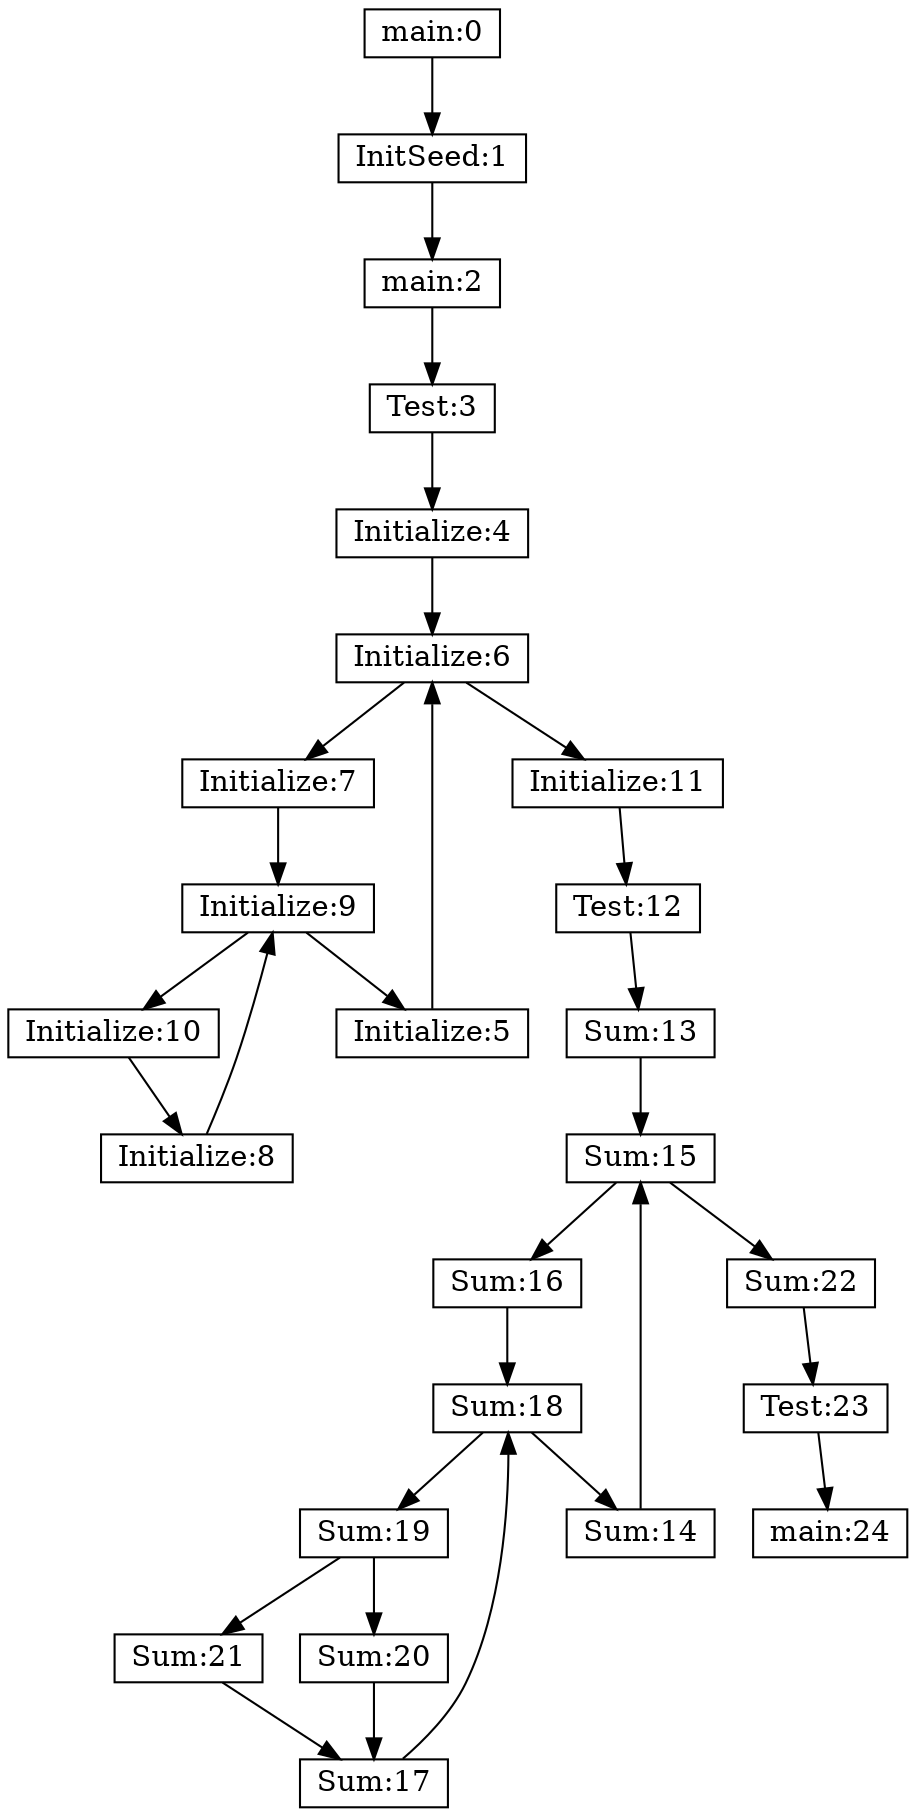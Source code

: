 digraph CFG {
	node [shape=record,width=.1,height=.1];
	"main:0" -> "InitSeed:1";
	"InitSeed:1" -> "main:2";
	"main:2" -> "Test:3";
	"Test:3" -> "Initialize:4";
	"Initialize:4" -> "Initialize:6";
	"Initialize:5" -> "Initialize:6";
	"Initialize:6" -> "Initialize:7";
	"Initialize:6" -> "Initialize:11";
	"Initialize:7" -> "Initialize:9";
	"Initialize:8" -> "Initialize:9";
	"Initialize:9" -> "Initialize:10";
	"Initialize:9" -> "Initialize:5";
	"Initialize:10" -> "Initialize:8";
	"Initialize:11" -> "Test:12";
	"Test:12" -> "Sum:13";
	"Sum:13" -> "Sum:15";
	"Sum:14" -> "Sum:15";
	"Sum:15" -> "Sum:16";
	"Sum:15" -> "Sum:22";
	"Sum:16" -> "Sum:18";
	"Sum:17" -> "Sum:18";
	"Sum:18" -> "Sum:19";
	"Sum:18" -> "Sum:14";
	"Sum:19" -> "Sum:20";
	"Sum:19" -> "Sum:21";
	"Sum:20" -> "Sum:17";
	"Sum:21" -> "Sum:17";
	"Sum:22" -> "Test:23";
	"Test:23" -> "main:24";
}

